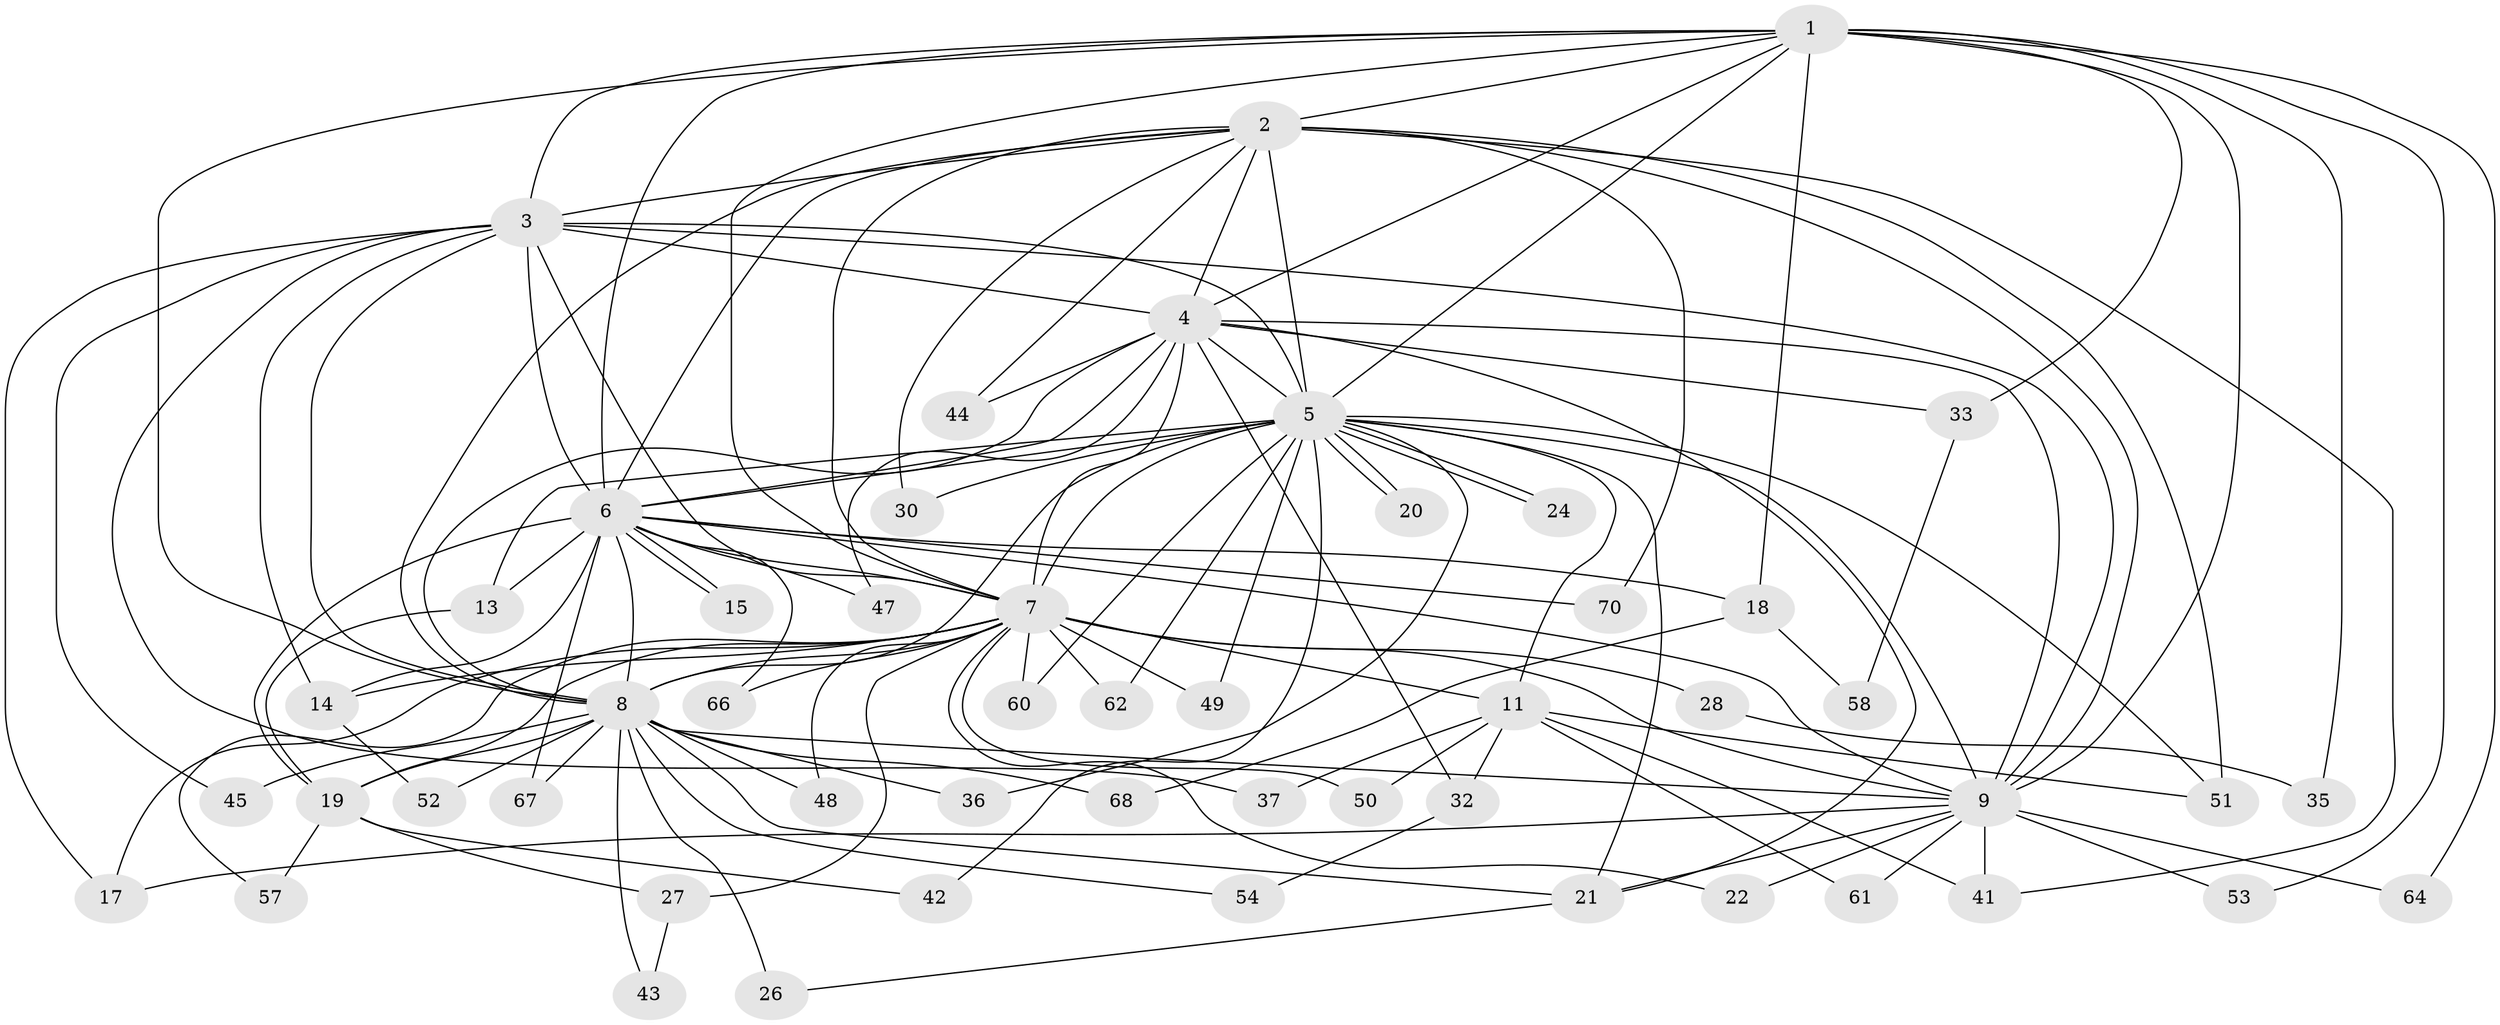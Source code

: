 // Generated by graph-tools (version 1.1) at 2025/51/02/27/25 19:51:45]
// undirected, 52 vertices, 129 edges
graph export_dot {
graph [start="1"]
  node [color=gray90,style=filled];
  1 [super="+16"];
  2 [super="+40"];
  3 [super="+12"];
  4 [super="+29"];
  5 [super="+31"];
  6 [super="+39"];
  7 [super="+10"];
  8 [super="+38"];
  9 [super="+23"];
  11 [super="+25"];
  13 [super="+34"];
  14 [super="+69"];
  15;
  17 [super="+59"];
  18;
  19 [super="+56"];
  20;
  21 [super="+65"];
  22;
  24;
  26;
  27;
  28;
  30;
  32;
  33;
  35 [super="+71"];
  36;
  37;
  41 [super="+46"];
  42;
  43;
  44;
  45;
  47;
  48;
  49 [super="+55"];
  50;
  51 [super="+63"];
  52;
  53;
  54;
  57;
  58;
  60;
  61;
  62;
  64;
  66;
  67;
  68;
  70;
  1 -- 2 [weight=2];
  1 -- 3;
  1 -- 4;
  1 -- 5;
  1 -- 6;
  1 -- 7 [weight=2];
  1 -- 8;
  1 -- 9;
  1 -- 18;
  1 -- 33;
  1 -- 35 [weight=2];
  1 -- 53;
  1 -- 64;
  2 -- 3;
  2 -- 4;
  2 -- 5 [weight=2];
  2 -- 6;
  2 -- 7 [weight=2];
  2 -- 8;
  2 -- 9;
  2 -- 30;
  2 -- 44;
  2 -- 51;
  2 -- 70;
  2 -- 41;
  3 -- 4;
  3 -- 5;
  3 -- 6;
  3 -- 7 [weight=3];
  3 -- 8;
  3 -- 9;
  3 -- 17;
  3 -- 37;
  3 -- 45;
  3 -- 14;
  4 -- 5;
  4 -- 6;
  4 -- 7 [weight=3];
  4 -- 8;
  4 -- 9;
  4 -- 21;
  4 -- 44;
  4 -- 32;
  4 -- 33;
  4 -- 47;
  5 -- 6;
  5 -- 7 [weight=2];
  5 -- 8 [weight=2];
  5 -- 9;
  5 -- 11;
  5 -- 13;
  5 -- 20;
  5 -- 20;
  5 -- 21;
  5 -- 24;
  5 -- 24;
  5 -- 30;
  5 -- 36;
  5 -- 42;
  5 -- 49 [weight=2];
  5 -- 51;
  5 -- 60;
  5 -- 62;
  6 -- 7 [weight=2];
  6 -- 8;
  6 -- 9 [weight=2];
  6 -- 13;
  6 -- 14;
  6 -- 15;
  6 -- 15;
  6 -- 18 [weight=2];
  6 -- 19;
  6 -- 47;
  6 -- 66;
  6 -- 67;
  6 -- 70;
  7 -- 8 [weight=2];
  7 -- 9 [weight=2];
  7 -- 11 [weight=2];
  7 -- 19;
  7 -- 22;
  7 -- 28 [weight=2];
  7 -- 48;
  7 -- 50;
  7 -- 62;
  7 -- 66;
  7 -- 14;
  7 -- 49;
  7 -- 57;
  7 -- 27;
  7 -- 60;
  7 -- 17;
  8 -- 9;
  8 -- 26;
  8 -- 36;
  8 -- 43;
  8 -- 45;
  8 -- 48;
  8 -- 52;
  8 -- 54;
  8 -- 67;
  8 -- 68;
  8 -- 21;
  8 -- 19;
  9 -- 17;
  9 -- 22;
  9 -- 41;
  9 -- 53;
  9 -- 61;
  9 -- 64;
  9 -- 21;
  11 -- 32;
  11 -- 41;
  11 -- 50;
  11 -- 61;
  11 -- 37;
  11 -- 51;
  13 -- 19;
  14 -- 52;
  18 -- 58;
  18 -- 68;
  19 -- 27;
  19 -- 42;
  19 -- 57;
  21 -- 26;
  27 -- 43;
  28 -- 35;
  32 -- 54;
  33 -- 58;
}
